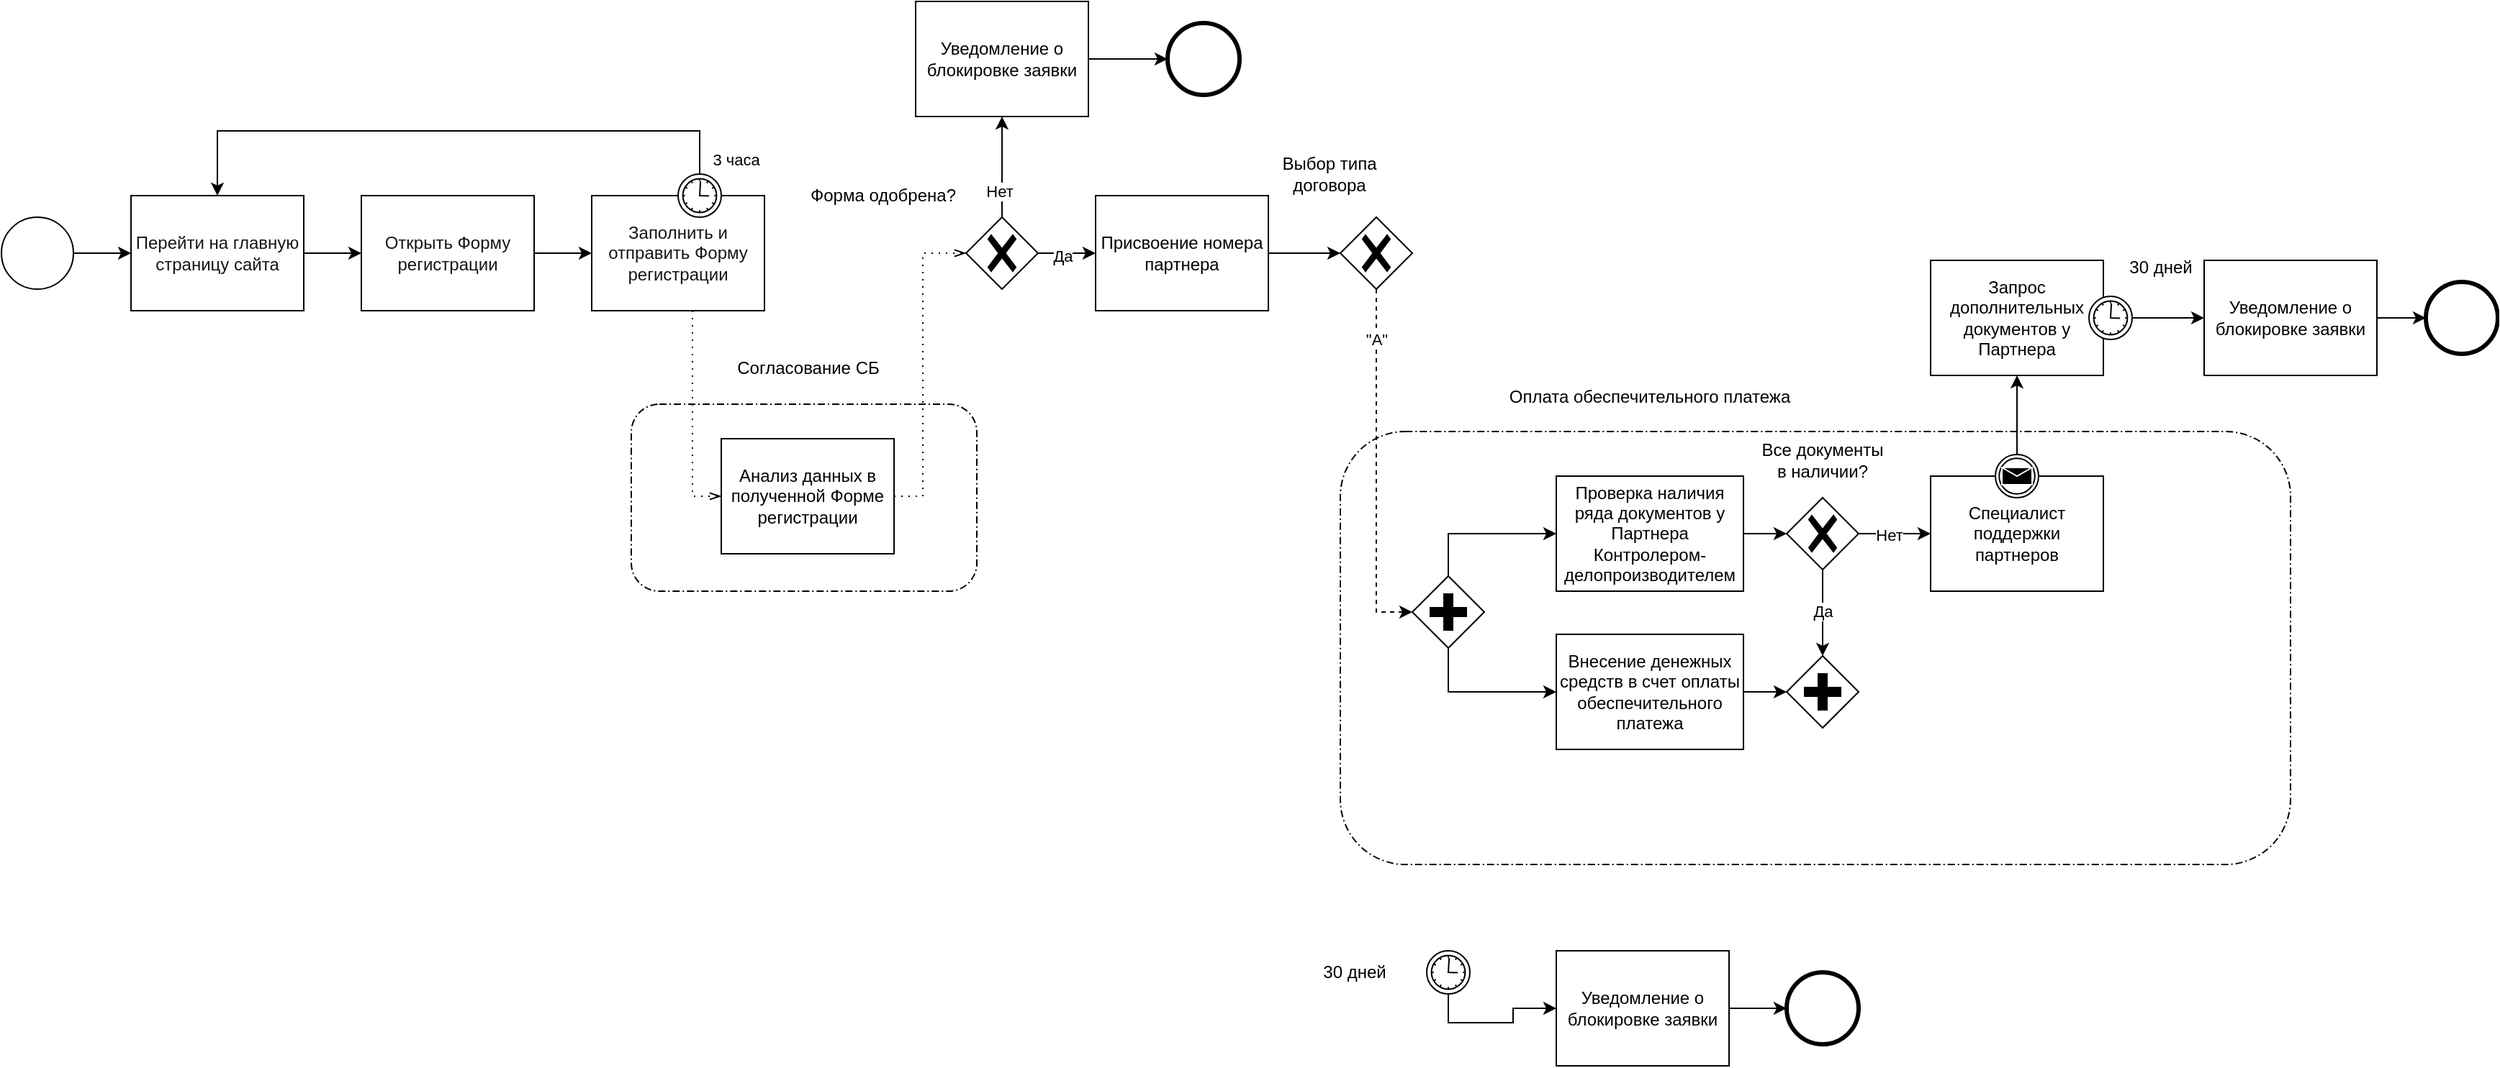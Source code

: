 <mxfile version="26.0.15">
  <diagram name="Страница — 1" id="Gn3U-QoOp7tTTw-YQVQX">
    <mxGraphModel dx="756" dy="687" grid="1" gridSize="10" guides="1" tooltips="1" connect="1" arrows="1" fold="1" page="1" pageScale="1" pageWidth="1169" pageHeight="827" math="0" shadow="0">
      <root>
        <mxCell id="0" />
        <mxCell id="1" parent="0" />
        <mxCell id="gkfEU69-krK6Z5Lcw23d-45" value="" style="points=[[0.25,0,0],[0.5,0,0],[0.75,0,0],[1,0.25,0],[1,0.5,0],[1,0.75,0],[0.75,1,0],[0.5,1,0],[0.25,1,0],[0,0.75,0],[0,0.5,0],[0,0.25,0]];rounded=1;dashed=1;dashPattern=5 2 1 2;labelPosition=center;verticalLabelPosition=middle;align=center;verticalAlign=middle;fontSize=8;html=1;whiteSpace=wrap;" vertex="1" parent="1">
          <mxGeometry x="1000" y="329" width="660" height="301" as="geometry" />
        </mxCell>
        <mxCell id="gkfEU69-krK6Z5Lcw23d-4" style="edgeStyle=orthogonalEdgeStyle;rounded=0;orthogonalLoop=1;jettySize=auto;html=1;entryX=0;entryY=0.5;entryDx=0;entryDy=0;entryPerimeter=0;" edge="1" parent="1" source="gkfEU69-krK6Z5Lcw23d-3" target="gkfEU69-krK6Z5Lcw23d-5">
          <mxGeometry relative="1" as="geometry">
            <mxPoint x="160" y="205" as="targetPoint" />
          </mxGeometry>
        </mxCell>
        <mxCell id="gkfEU69-krK6Z5Lcw23d-3" value="" style="points=[[0.145,0.145,0],[0.5,0,0],[0.855,0.145,0],[1,0.5,0],[0.855,0.855,0],[0.5,1,0],[0.145,0.855,0],[0,0.5,0]];shape=mxgraph.bpmn.event;html=1;verticalLabelPosition=bottom;labelBackgroundColor=#ffffff;verticalAlign=top;align=center;perimeter=ellipsePerimeter;outlineConnect=0;aspect=fixed;outline=standard;symbol=general;" vertex="1" parent="1">
          <mxGeometry x="70" y="180" width="50" height="50" as="geometry" />
        </mxCell>
        <mxCell id="gkfEU69-krK6Z5Lcw23d-5" value="&lt;span style=&quot;color: rgb(22, 22, 22); font-family: Arial, sans-serif; background-color: rgb(255, 255, 255);&quot;&gt;Перейти на главную страницу сайта&lt;/span&gt;" style="points=[[0.25,0,0],[0.5,0,0],[0.75,0,0],[1,0.25,0],[1,0.5,0],[1,0.75,0],[0.75,1,0],[0.5,1,0],[0.25,1,0],[0,0.75,0],[0,0.5,0],[0,0.25,0]];shape=mxgraph.bpmn.task2;whiteSpace=wrap;rectStyle=rounded;size=10;html=1;container=1;expand=0;collapsible=0;taskMarker=user;" vertex="1" parent="1">
          <mxGeometry x="160" y="165" width="120" height="80" as="geometry" />
        </mxCell>
        <mxCell id="gkfEU69-krK6Z5Lcw23d-6" value="&lt;span style=&quot;color: rgb(22, 22, 22); font-family: Arial, sans-serif; background-color: rgb(255, 255, 255);&quot;&gt;Открыть Форму регистрации&lt;/span&gt;" style="points=[[0.25,0,0],[0.5,0,0],[0.75,0,0],[1,0.25,0],[1,0.5,0],[1,0.75,0],[0.75,1,0],[0.5,1,0],[0.25,1,0],[0,0.75,0],[0,0.5,0],[0,0.25,0]];shape=mxgraph.bpmn.task2;whiteSpace=wrap;rectStyle=rounded;size=10;html=1;container=1;expand=0;collapsible=0;taskMarker=user;" vertex="1" parent="1">
          <mxGeometry x="320" y="165" width="120" height="80" as="geometry" />
        </mxCell>
        <mxCell id="gkfEU69-krK6Z5Lcw23d-7" style="edgeStyle=orthogonalEdgeStyle;rounded=0;orthogonalLoop=1;jettySize=auto;html=1;entryX=0;entryY=0.5;entryDx=0;entryDy=0;entryPerimeter=0;" edge="1" parent="1" source="gkfEU69-krK6Z5Lcw23d-5" target="gkfEU69-krK6Z5Lcw23d-6">
          <mxGeometry relative="1" as="geometry" />
        </mxCell>
        <mxCell id="gkfEU69-krK6Z5Lcw23d-8" value="&lt;span style=&quot;color: rgb(22, 22, 22); font-family: Arial, sans-serif; background-color: rgb(255, 255, 255);&quot;&gt;Заполнить и отправить Форму регистрации&lt;/span&gt;" style="points=[[0.25,0,0],[0.5,0,0],[0.75,0,0],[1,0.25,0],[1,0.5,0],[1,0.75,0],[0.75,1,0],[0.5,1,0],[0.25,1,0],[0,0.75,0],[0,0.5,0],[0,0.25,0]];shape=mxgraph.bpmn.task2;whiteSpace=wrap;rectStyle=rounded;size=10;html=1;container=1;expand=0;collapsible=0;taskMarker=user;" vertex="1" parent="1">
          <mxGeometry x="480" y="165" width="120" height="80" as="geometry" />
        </mxCell>
        <mxCell id="gkfEU69-krK6Z5Lcw23d-11" value="" style="points=[[0.145,0.145,0],[0.5,0,0],[0.855,0.145,0],[1,0.5,0],[0.855,0.855,0],[0.5,1,0],[0.145,0.855,0],[0,0.5,0]];shape=mxgraph.bpmn.event;html=1;verticalLabelPosition=bottom;labelBackgroundColor=#ffffff;verticalAlign=top;align=center;perimeter=ellipsePerimeter;outlineConnect=0;aspect=fixed;outline=standard;symbol=timer;" vertex="1" parent="gkfEU69-krK6Z5Lcw23d-8">
          <mxGeometry x="60" y="-15" width="30" height="30" as="geometry" />
        </mxCell>
        <mxCell id="gkfEU69-krK6Z5Lcw23d-9" style="edgeStyle=orthogonalEdgeStyle;rounded=0;orthogonalLoop=1;jettySize=auto;html=1;entryX=0;entryY=0.5;entryDx=0;entryDy=0;entryPerimeter=0;" edge="1" parent="1" source="gkfEU69-krK6Z5Lcw23d-6" target="gkfEU69-krK6Z5Lcw23d-8">
          <mxGeometry relative="1" as="geometry" />
        </mxCell>
        <mxCell id="gkfEU69-krK6Z5Lcw23d-12" style="edgeStyle=orthogonalEdgeStyle;rounded=0;orthogonalLoop=1;jettySize=auto;html=1;entryX=0.5;entryY=0;entryDx=0;entryDy=0;entryPerimeter=0;" edge="1" parent="1" source="gkfEU69-krK6Z5Lcw23d-11" target="gkfEU69-krK6Z5Lcw23d-5">
          <mxGeometry relative="1" as="geometry">
            <Array as="points">
              <mxPoint x="555" y="120" />
              <mxPoint x="220" y="120" />
            </Array>
          </mxGeometry>
        </mxCell>
        <mxCell id="gkfEU69-krK6Z5Lcw23d-13" value="3 часа" style="edgeLabel;html=1;align=center;verticalAlign=middle;resizable=0;points=[];" vertex="1" connectable="0" parent="gkfEU69-krK6Z5Lcw23d-12">
          <mxGeometry x="-0.498" y="2" relative="1" as="geometry">
            <mxPoint x="98" y="18" as="offset" />
          </mxGeometry>
        </mxCell>
        <mxCell id="gkfEU69-krK6Z5Lcw23d-14" value="" style="points=[[0.25,0,0],[0.5,0,0],[0.75,0,0],[1,0.25,0],[1,0.5,0],[1,0.75,0],[0.75,1,0],[0.5,1,0],[0.25,1,0],[0,0.75,0],[0,0.5,0],[0,0.25,0]];rounded=1;dashed=1;dashPattern=5 2 1 2;labelPosition=center;verticalLabelPosition=middle;align=center;verticalAlign=middle;fontSize=8;html=1;whiteSpace=wrap;" vertex="1" parent="1">
          <mxGeometry x="507.5" y="310" width="240" height="130" as="geometry" />
        </mxCell>
        <mxCell id="gkfEU69-krK6Z5Lcw23d-15" value="Анализ данных в полученной Форме регистрации" style="points=[[0.25,0,0],[0.5,0,0],[0.75,0,0],[1,0.25,0],[1,0.5,0],[1,0.75,0],[0.75,1,0],[0.5,1,0],[0.25,1,0],[0,0.75,0],[0,0.5,0],[0,0.25,0]];shape=mxgraph.bpmn.task2;whiteSpace=wrap;rectStyle=rounded;size=10;html=1;container=1;expand=0;collapsible=0;taskMarker=abstract;" vertex="1" parent="1">
          <mxGeometry x="570" y="334" width="120" height="80" as="geometry" />
        </mxCell>
        <mxCell id="gkfEU69-krK6Z5Lcw23d-16" value="" style="edgeStyle=elbowEdgeStyle;fontSize=12;html=1;endFill=0;startFill=0;endSize=6;startSize=6;dashed=1;dashPattern=1 4;endArrow=openThin;startArrow=none;rounded=0;exitX=0.5;exitY=1;exitDx=0;exitDy=0;exitPerimeter=0;entryX=0;entryY=0.5;entryDx=0;entryDy=0;entryPerimeter=0;" edge="1" parent="1" source="gkfEU69-krK6Z5Lcw23d-8" target="gkfEU69-krK6Z5Lcw23d-15">
          <mxGeometry width="160" relative="1" as="geometry">
            <mxPoint x="590" y="370" as="sourcePoint" />
            <mxPoint x="750" y="370" as="targetPoint" />
            <Array as="points">
              <mxPoint x="550" y="410" />
            </Array>
          </mxGeometry>
        </mxCell>
        <mxCell id="gkfEU69-krK6Z5Lcw23d-17" value="Согласование СБ" style="text;html=1;strokeColor=none;fillColor=none;align=center;verticalAlign=middle;whiteSpace=wrap;rounded=0;" vertex="1" parent="1">
          <mxGeometry x="572.5" y="270" width="115" height="30" as="geometry" />
        </mxCell>
        <mxCell id="gkfEU69-krK6Z5Lcw23d-18" value="Присвоение номера партнера" style="points=[[0.25,0,0],[0.5,0,0],[0.75,0,0],[1,0.25,0],[1,0.5,0],[1,0.75,0],[0.75,1,0],[0.5,1,0],[0.25,1,0],[0,0.75,0],[0,0.5,0],[0,0.25,0]];shape=mxgraph.bpmn.task2;whiteSpace=wrap;rectStyle=rounded;size=10;html=1;container=1;expand=0;collapsible=0;taskMarker=abstract;" vertex="1" parent="1">
          <mxGeometry x="830" y="165" width="120" height="80" as="geometry" />
        </mxCell>
        <mxCell id="gkfEU69-krK6Z5Lcw23d-19" value="" style="points=[[0.25,0.25,0],[0.5,0,0],[0.75,0.25,0],[1,0.5,0],[0.75,0.75,0],[0.5,1,0],[0.25,0.75,0],[0,0.5,0]];shape=mxgraph.bpmn.gateway2;html=1;verticalLabelPosition=bottom;labelBackgroundColor=#ffffff;verticalAlign=top;align=center;perimeter=rhombusPerimeter;outlineConnect=0;outline=none;symbol=none;gwType=exclusive;" vertex="1" parent="1">
          <mxGeometry x="740" y="180" width="50" height="50" as="geometry" />
        </mxCell>
        <mxCell id="gkfEU69-krK6Z5Lcw23d-22" value="" style="edgeStyle=elbowEdgeStyle;fontSize=12;html=1;endFill=0;startFill=0;endSize=6;startSize=6;dashed=1;dashPattern=1 4;endArrow=openThin;startArrow=none;rounded=0;exitX=1;exitY=0.5;exitDx=0;exitDy=0;exitPerimeter=0;" edge="1" parent="1" source="gkfEU69-krK6Z5Lcw23d-15" target="gkfEU69-krK6Z5Lcw23d-19">
          <mxGeometry width="160" relative="1" as="geometry">
            <mxPoint x="490" y="370" as="sourcePoint" />
            <mxPoint x="650" y="370" as="targetPoint" />
            <Array as="points">
              <mxPoint x="710" y="320" />
            </Array>
          </mxGeometry>
        </mxCell>
        <mxCell id="gkfEU69-krK6Z5Lcw23d-23" style="edgeStyle=orthogonalEdgeStyle;rounded=0;orthogonalLoop=1;jettySize=auto;html=1;entryX=0;entryY=0.5;entryDx=0;entryDy=0;entryPerimeter=0;" edge="1" parent="1" source="gkfEU69-krK6Z5Lcw23d-19" target="gkfEU69-krK6Z5Lcw23d-18">
          <mxGeometry relative="1" as="geometry" />
        </mxCell>
        <mxCell id="gkfEU69-krK6Z5Lcw23d-30" value="Да" style="edgeLabel;html=1;align=center;verticalAlign=middle;resizable=0;points=[];" vertex="1" connectable="0" parent="gkfEU69-krK6Z5Lcw23d-23">
          <mxGeometry x="-0.15" y="-2" relative="1" as="geometry">
            <mxPoint as="offset" />
          </mxGeometry>
        </mxCell>
        <mxCell id="gkfEU69-krK6Z5Lcw23d-24" value="Уведомление о блокировке заявки" style="points=[[0.25,0,0],[0.5,0,0],[0.75,0,0],[1,0.25,0],[1,0.5,0],[1,0.75,0],[0.75,1,0],[0.5,1,0],[0.25,1,0],[0,0.75,0],[0,0.5,0],[0,0.25,0]];shape=mxgraph.bpmn.task2;whiteSpace=wrap;rectStyle=rounded;size=10;html=1;container=1;expand=0;collapsible=0;taskMarker=abstract;" vertex="1" parent="1">
          <mxGeometry x="705" y="30" width="120" height="80" as="geometry" />
        </mxCell>
        <mxCell id="gkfEU69-krK6Z5Lcw23d-25" style="edgeStyle=orthogonalEdgeStyle;rounded=0;orthogonalLoop=1;jettySize=auto;html=1;entryX=0.5;entryY=1;entryDx=0;entryDy=0;entryPerimeter=0;" edge="1" parent="1" source="gkfEU69-krK6Z5Lcw23d-19" target="gkfEU69-krK6Z5Lcw23d-24">
          <mxGeometry relative="1" as="geometry" />
        </mxCell>
        <mxCell id="gkfEU69-krK6Z5Lcw23d-29" value="Нет" style="edgeLabel;html=1;align=center;verticalAlign=middle;resizable=0;points=[];" vertex="1" connectable="0" parent="gkfEU69-krK6Z5Lcw23d-25">
          <mxGeometry x="-0.48" y="2" relative="1" as="geometry">
            <mxPoint as="offset" />
          </mxGeometry>
        </mxCell>
        <mxCell id="gkfEU69-krK6Z5Lcw23d-28" value="Форма одобрена?" style="text;html=1;strokeColor=none;fillColor=none;align=center;verticalAlign=middle;whiteSpace=wrap;rounded=0;" vertex="1" parent="1">
          <mxGeometry x="625" y="150" width="115" height="30" as="geometry" />
        </mxCell>
        <mxCell id="gkfEU69-krK6Z5Lcw23d-31" value="" style="points=[[0.145,0.145,0],[0.5,0,0],[0.855,0.145,0],[1,0.5,0],[0.855,0.855,0],[0.5,1,0],[0.145,0.855,0],[0,0.5,0]];shape=mxgraph.bpmn.event;html=1;verticalLabelPosition=bottom;labelBackgroundColor=#ffffff;verticalAlign=top;align=center;perimeter=ellipsePerimeter;outlineConnect=0;aspect=fixed;outline=end;symbol=terminate2;" vertex="1" parent="1">
          <mxGeometry x="880" y="45" width="50" height="50" as="geometry" />
        </mxCell>
        <mxCell id="gkfEU69-krK6Z5Lcw23d-32" style="edgeStyle=orthogonalEdgeStyle;rounded=0;orthogonalLoop=1;jettySize=auto;html=1;entryX=0;entryY=0.5;entryDx=0;entryDy=0;entryPerimeter=0;" edge="1" parent="1" source="gkfEU69-krK6Z5Lcw23d-24" target="gkfEU69-krK6Z5Lcw23d-31">
          <mxGeometry relative="1" as="geometry" />
        </mxCell>
        <mxCell id="gkfEU69-krK6Z5Lcw23d-33" value="Проверка наличия ряда документов у Партнера Контролером-делопроизводителем" style="points=[[0.25,0,0],[0.5,0,0],[0.75,0,0],[1,0.25,0],[1,0.5,0],[1,0.75,0],[0.75,1,0],[0.5,1,0],[0.25,1,0],[0,0.75,0],[0,0.5,0],[0,0.25,0]];shape=mxgraph.bpmn.task2;whiteSpace=wrap;rectStyle=rounded;size=10;html=1;container=1;expand=0;collapsible=0;taskMarker=abstract;" vertex="1" parent="1">
          <mxGeometry x="1150" y="360" width="130" height="80" as="geometry" />
        </mxCell>
        <mxCell id="gkfEU69-krK6Z5Lcw23d-34" value="" style="points=[[0.25,0.25,0],[0.5,0,0],[0.75,0.25,0],[1,0.5,0],[0.75,0.75,0],[0.5,1,0],[0.25,0.75,0],[0,0.5,0]];shape=mxgraph.bpmn.gateway2;html=1;verticalLabelPosition=bottom;labelBackgroundColor=#ffffff;verticalAlign=top;align=center;perimeter=rhombusPerimeter;outlineConnect=0;outline=none;symbol=none;gwType=exclusive;" vertex="1" parent="1">
          <mxGeometry x="1000" y="180" width="50" height="50" as="geometry" />
        </mxCell>
        <mxCell id="gkfEU69-krK6Z5Lcw23d-35" style="edgeStyle=orthogonalEdgeStyle;rounded=0;orthogonalLoop=1;jettySize=auto;html=1;entryX=0;entryY=0.5;entryDx=0;entryDy=0;entryPerimeter=0;" edge="1" parent="1" source="gkfEU69-krK6Z5Lcw23d-18" target="gkfEU69-krK6Z5Lcw23d-34">
          <mxGeometry relative="1" as="geometry" />
        </mxCell>
        <mxCell id="gkfEU69-krK6Z5Lcw23d-36" value="Выбор типа договора" style="text;html=1;strokeColor=none;fillColor=none;align=center;verticalAlign=middle;whiteSpace=wrap;rounded=0;" vertex="1" parent="1">
          <mxGeometry x="935" y="135" width="115" height="30" as="geometry" />
        </mxCell>
        <mxCell id="gkfEU69-krK6Z5Lcw23d-37" style="edgeStyle=orthogonalEdgeStyle;rounded=0;orthogonalLoop=1;jettySize=auto;html=1;entryX=0;entryY=0.5;entryDx=0;entryDy=0;entryPerimeter=0;exitX=0.5;exitY=1;exitDx=0;exitDy=0;exitPerimeter=0;dashed=1;" edge="1" parent="1" source="gkfEU69-krK6Z5Lcw23d-34" target="gkfEU69-krK6Z5Lcw23d-48">
          <mxGeometry relative="1" as="geometry" />
        </mxCell>
        <mxCell id="gkfEU69-krK6Z5Lcw23d-38" value="&quot;А&quot;" style="edgeLabel;html=1;align=center;verticalAlign=middle;resizable=0;points=[];" vertex="1" connectable="0" parent="gkfEU69-krK6Z5Lcw23d-37">
          <mxGeometry x="-0.15" y="1" relative="1" as="geometry">
            <mxPoint x="-1" y="-71" as="offset" />
          </mxGeometry>
        </mxCell>
        <mxCell id="gkfEU69-krK6Z5Lcw23d-39" value="" style="points=[[0.145,0.145,0],[0.5,0,0],[0.855,0.145,0],[1,0.5,0],[0.855,0.855,0],[0.5,1,0],[0.145,0.855,0],[0,0.5,0]];shape=mxgraph.bpmn.event;html=1;verticalLabelPosition=bottom;labelBackgroundColor=#ffffff;verticalAlign=top;align=center;perimeter=ellipsePerimeter;outlineConnect=0;aspect=fixed;outline=standard;symbol=timer;" vertex="1" parent="1">
          <mxGeometry x="1060" y="690" width="30" height="30" as="geometry" />
        </mxCell>
        <mxCell id="gkfEU69-krK6Z5Lcw23d-40" value="Уведомление о блокировке заявки" style="points=[[0.25,0,0],[0.5,0,0],[0.75,0,0],[1,0.25,0],[1,0.5,0],[1,0.75,0],[0.75,1,0],[0.5,1,0],[0.25,1,0],[0,0.75,0],[0,0.5,0],[0,0.25,0]];shape=mxgraph.bpmn.task2;whiteSpace=wrap;rectStyle=rounded;size=10;html=1;container=1;expand=0;collapsible=0;taskMarker=abstract;" vertex="1" parent="1">
          <mxGeometry x="1150" y="690" width="120" height="80" as="geometry" />
        </mxCell>
        <mxCell id="gkfEU69-krK6Z5Lcw23d-41" style="edgeStyle=orthogonalEdgeStyle;rounded=0;orthogonalLoop=1;jettySize=auto;html=1;entryX=0;entryY=0.5;entryDx=0;entryDy=0;entryPerimeter=0;exitX=0.5;exitY=1;exitDx=0;exitDy=0;exitPerimeter=0;" edge="1" parent="1" source="gkfEU69-krK6Z5Lcw23d-39" target="gkfEU69-krK6Z5Lcw23d-40">
          <mxGeometry relative="1" as="geometry" />
        </mxCell>
        <mxCell id="gkfEU69-krK6Z5Lcw23d-42" value="30 дней" style="text;html=1;strokeColor=none;fillColor=none;align=center;verticalAlign=middle;whiteSpace=wrap;rounded=0;" vertex="1" parent="1">
          <mxGeometry x="980" y="690" width="60" height="30" as="geometry" />
        </mxCell>
        <mxCell id="gkfEU69-krK6Z5Lcw23d-43" value="" style="points=[[0.145,0.145,0],[0.5,0,0],[0.855,0.145,0],[1,0.5,0],[0.855,0.855,0],[0.5,1,0],[0.145,0.855,0],[0,0.5,0]];shape=mxgraph.bpmn.event;html=1;verticalLabelPosition=bottom;labelBackgroundColor=#ffffff;verticalAlign=top;align=center;perimeter=ellipsePerimeter;outlineConnect=0;aspect=fixed;outline=end;symbol=terminate2;" vertex="1" parent="1">
          <mxGeometry x="1310" y="705" width="50" height="50" as="geometry" />
        </mxCell>
        <mxCell id="gkfEU69-krK6Z5Lcw23d-44" style="edgeStyle=orthogonalEdgeStyle;rounded=0;orthogonalLoop=1;jettySize=auto;html=1;entryX=0;entryY=0.5;entryDx=0;entryDy=0;entryPerimeter=0;exitX=1;exitY=0.5;exitDx=0;exitDy=0;exitPerimeter=0;" edge="1" parent="1" source="gkfEU69-krK6Z5Lcw23d-40" target="gkfEU69-krK6Z5Lcw23d-43">
          <mxGeometry relative="1" as="geometry" />
        </mxCell>
        <mxCell id="gkfEU69-krK6Z5Lcw23d-46" value="Оплата обеспечительного платежа" style="text;html=1;strokeColor=none;fillColor=none;align=center;verticalAlign=middle;whiteSpace=wrap;rounded=0;" vertex="1" parent="1">
          <mxGeometry x="1100" y="290" width="230" height="30" as="geometry" />
        </mxCell>
        <mxCell id="gkfEU69-krK6Z5Lcw23d-47" value="Внесение денежных средств в счет оплаты обеспечительного платежа" style="points=[[0.25,0,0],[0.5,0,0],[0.75,0,0],[1,0.25,0],[1,0.5,0],[1,0.75,0],[0.75,1,0],[0.5,1,0],[0.25,1,0],[0,0.75,0],[0,0.5,0],[0,0.25,0]];shape=mxgraph.bpmn.task2;whiteSpace=wrap;rectStyle=rounded;size=10;html=1;container=1;expand=0;collapsible=0;taskMarker=abstract;" vertex="1" parent="1">
          <mxGeometry x="1150" y="470" width="130" height="80" as="geometry" />
        </mxCell>
        <mxCell id="gkfEU69-krK6Z5Lcw23d-48" value="" style="points=[[0.25,0.25,0],[0.5,0,0],[0.75,0.25,0],[1,0.5,0],[0.75,0.75,0],[0.5,1,0],[0.25,0.75,0],[0,0.5,0]];shape=mxgraph.bpmn.gateway2;html=1;verticalLabelPosition=bottom;labelBackgroundColor=#ffffff;verticalAlign=top;align=center;perimeter=rhombusPerimeter;outlineConnect=0;outline=none;symbol=none;gwType=parallel;" vertex="1" parent="1">
          <mxGeometry x="1050" y="429.5" width="50" height="50" as="geometry" />
        </mxCell>
        <mxCell id="gkfEU69-krK6Z5Lcw23d-49" style="edgeStyle=orthogonalEdgeStyle;rounded=0;orthogonalLoop=1;jettySize=auto;html=1;entryX=0;entryY=0.5;entryDx=0;entryDy=0;entryPerimeter=0;exitX=0.5;exitY=0;exitDx=0;exitDy=0;exitPerimeter=0;" edge="1" parent="1" source="gkfEU69-krK6Z5Lcw23d-48" target="gkfEU69-krK6Z5Lcw23d-33">
          <mxGeometry relative="1" as="geometry" />
        </mxCell>
        <mxCell id="gkfEU69-krK6Z5Lcw23d-50" style="edgeStyle=orthogonalEdgeStyle;rounded=0;orthogonalLoop=1;jettySize=auto;html=1;entryX=0;entryY=0.5;entryDx=0;entryDy=0;entryPerimeter=0;exitX=0.5;exitY=1;exitDx=0;exitDy=0;exitPerimeter=0;" edge="1" parent="1" source="gkfEU69-krK6Z5Lcw23d-48" target="gkfEU69-krK6Z5Lcw23d-47">
          <mxGeometry relative="1" as="geometry" />
        </mxCell>
        <mxCell id="gkfEU69-krK6Z5Lcw23d-51" value="" style="points=[[0.25,0.25,0],[0.5,0,0],[0.75,0.25,0],[1,0.5,0],[0.75,0.75,0],[0.5,1,0],[0.25,0.75,0],[0,0.5,0]];shape=mxgraph.bpmn.gateway2;html=1;verticalLabelPosition=bottom;labelBackgroundColor=#ffffff;verticalAlign=top;align=center;perimeter=rhombusPerimeter;outlineConnect=0;outline=none;symbol=none;gwType=parallel;" vertex="1" parent="1">
          <mxGeometry x="1310" y="485" width="50" height="50" as="geometry" />
        </mxCell>
        <mxCell id="gkfEU69-krK6Z5Lcw23d-52" value="" style="points=[[0.25,0.25,0],[0.5,0,0],[0.75,0.25,0],[1,0.5,0],[0.75,0.75,0],[0.5,1,0],[0.25,0.75,0],[0,0.5,0]];shape=mxgraph.bpmn.gateway2;html=1;verticalLabelPosition=bottom;labelBackgroundColor=#ffffff;verticalAlign=top;align=center;perimeter=rhombusPerimeter;outlineConnect=0;outline=none;symbol=none;gwType=exclusive;" vertex="1" parent="1">
          <mxGeometry x="1310" y="375" width="50" height="50" as="geometry" />
        </mxCell>
        <mxCell id="gkfEU69-krK6Z5Lcw23d-54" value="Все документы в наличии?" style="text;html=1;strokeColor=none;fillColor=none;align=center;verticalAlign=middle;whiteSpace=wrap;rounded=0;" vertex="1" parent="1">
          <mxGeometry x="1290" y="334" width="90" height="30" as="geometry" />
        </mxCell>
        <mxCell id="gkfEU69-krK6Z5Lcw23d-55" value="Специалист поддержки партнеров" style="points=[[0.25,0,0],[0.5,0,0],[0.75,0,0],[1,0.25,0],[1,0.5,0],[1,0.75,0],[0.75,1,0],[0.5,1,0],[0.25,1,0],[0,0.75,0],[0,0.5,0],[0,0.25,0]];shape=mxgraph.bpmn.task2;whiteSpace=wrap;rectStyle=rounded;size=10;html=1;container=1;expand=0;collapsible=0;taskMarker=abstract;" vertex="1" parent="1">
          <mxGeometry x="1410" y="360" width="120" height="80" as="geometry" />
        </mxCell>
        <mxCell id="gkfEU69-krK6Z5Lcw23d-77" value="" style="points=[[0.145,0.145,0],[0.5,0,0],[0.855,0.145,0],[1,0.5,0],[0.855,0.855,0],[0.5,1,0],[0.145,0.855,0],[0,0.5,0]];shape=mxgraph.bpmn.event;html=1;verticalLabelPosition=bottom;labelBackgroundColor=#ffffff;verticalAlign=top;align=center;perimeter=ellipsePerimeter;outlineConnect=0;aspect=fixed;outline=throwing;symbol=message;" vertex="1" parent="gkfEU69-krK6Z5Lcw23d-55">
          <mxGeometry x="45" y="-15" width="30" height="30" as="geometry" />
        </mxCell>
        <mxCell id="gkfEU69-krK6Z5Lcw23d-62" style="edgeStyle=orthogonalEdgeStyle;rounded=0;orthogonalLoop=1;jettySize=auto;html=1;entryX=0;entryY=0.5;entryDx=0;entryDy=0;entryPerimeter=0;" edge="1" parent="1" source="gkfEU69-krK6Z5Lcw23d-33" target="gkfEU69-krK6Z5Lcw23d-52">
          <mxGeometry relative="1" as="geometry" />
        </mxCell>
        <mxCell id="gkfEU69-krK6Z5Lcw23d-63" style="edgeStyle=orthogonalEdgeStyle;rounded=0;orthogonalLoop=1;jettySize=auto;html=1;entryX=0;entryY=0.5;entryDx=0;entryDy=0;entryPerimeter=0;" edge="1" parent="1" source="gkfEU69-krK6Z5Lcw23d-52" target="gkfEU69-krK6Z5Lcw23d-55">
          <mxGeometry relative="1" as="geometry" />
        </mxCell>
        <mxCell id="gkfEU69-krK6Z5Lcw23d-64" value="Нет" style="edgeLabel;html=1;align=center;verticalAlign=middle;resizable=0;points=[];" vertex="1" connectable="0" parent="gkfEU69-krK6Z5Lcw23d-63">
          <mxGeometry x="-0.154" y="-1" relative="1" as="geometry">
            <mxPoint as="offset" />
          </mxGeometry>
        </mxCell>
        <mxCell id="gkfEU69-krK6Z5Lcw23d-65" style="edgeStyle=orthogonalEdgeStyle;rounded=0;orthogonalLoop=1;jettySize=auto;html=1;entryX=0;entryY=0.5;entryDx=0;entryDy=0;entryPerimeter=0;" edge="1" parent="1" source="gkfEU69-krK6Z5Lcw23d-47" target="gkfEU69-krK6Z5Lcw23d-51">
          <mxGeometry relative="1" as="geometry" />
        </mxCell>
        <mxCell id="gkfEU69-krK6Z5Lcw23d-67" style="edgeStyle=orthogonalEdgeStyle;rounded=0;orthogonalLoop=1;jettySize=auto;html=1;entryX=0.5;entryY=0;entryDx=0;entryDy=0;entryPerimeter=0;" edge="1" parent="1" source="gkfEU69-krK6Z5Lcw23d-52" target="gkfEU69-krK6Z5Lcw23d-51">
          <mxGeometry relative="1" as="geometry" />
        </mxCell>
        <mxCell id="gkfEU69-krK6Z5Lcw23d-68" value="Да" style="edgeLabel;html=1;align=center;verticalAlign=middle;resizable=0;points=[];" vertex="1" connectable="0" parent="gkfEU69-krK6Z5Lcw23d-67">
          <mxGeometry x="-0.035" relative="1" as="geometry">
            <mxPoint as="offset" />
          </mxGeometry>
        </mxCell>
        <mxCell id="gkfEU69-krK6Z5Lcw23d-69" value="Запрос дополнительных документов у Партнера" style="points=[[0.25,0,0],[0.5,0,0],[0.75,0,0],[1,0.25,0],[1,0.5,0],[1,0.75,0],[0.75,1,0],[0.5,1,0],[0.25,1,0],[0,0.75,0],[0,0.5,0],[0,0.25,0]];shape=mxgraph.bpmn.task2;whiteSpace=wrap;rectStyle=rounded;size=10;html=1;container=1;expand=0;collapsible=0;taskMarker=abstract;" vertex="1" parent="1">
          <mxGeometry x="1410" y="210" width="120" height="80" as="geometry" />
        </mxCell>
        <mxCell id="gkfEU69-krK6Z5Lcw23d-71" value="" style="points=[[0.145,0.145,0],[0.5,0,0],[0.855,0.145,0],[1,0.5,0],[0.855,0.855,0],[0.5,1,0],[0.145,0.855,0],[0,0.5,0]];shape=mxgraph.bpmn.event;html=1;verticalLabelPosition=bottom;labelBackgroundColor=#ffffff;verticalAlign=top;align=center;perimeter=ellipsePerimeter;outlineConnect=0;aspect=fixed;outline=standard;symbol=timer;" vertex="1" parent="1">
          <mxGeometry x="1520" y="235" width="30" height="30" as="geometry" />
        </mxCell>
        <mxCell id="gkfEU69-krK6Z5Lcw23d-72" value="30 дней" style="text;html=1;strokeColor=none;fillColor=none;align=center;verticalAlign=middle;whiteSpace=wrap;rounded=0;" vertex="1" parent="1">
          <mxGeometry x="1540" y="200" width="60" height="30" as="geometry" />
        </mxCell>
        <mxCell id="gkfEU69-krK6Z5Lcw23d-73" value="Уведомление о блокировке заявки" style="points=[[0.25,0,0],[0.5,0,0],[0.75,0,0],[1,0.25,0],[1,0.5,0],[1,0.75,0],[0.75,1,0],[0.5,1,0],[0.25,1,0],[0,0.75,0],[0,0.5,0],[0,0.25,0]];shape=mxgraph.bpmn.task2;whiteSpace=wrap;rectStyle=rounded;size=10;html=1;container=1;expand=0;collapsible=0;taskMarker=abstract;" vertex="1" parent="1">
          <mxGeometry x="1600" y="210" width="120" height="80" as="geometry" />
        </mxCell>
        <mxCell id="gkfEU69-krK6Z5Lcw23d-74" style="edgeStyle=orthogonalEdgeStyle;rounded=0;orthogonalLoop=1;jettySize=auto;html=1;entryX=0;entryY=0.5;entryDx=0;entryDy=0;entryPerimeter=0;" edge="1" parent="1" source="gkfEU69-krK6Z5Lcw23d-71" target="gkfEU69-krK6Z5Lcw23d-73">
          <mxGeometry relative="1" as="geometry" />
        </mxCell>
        <mxCell id="gkfEU69-krK6Z5Lcw23d-75" value="" style="points=[[0.145,0.145,0],[0.5,0,0],[0.855,0.145,0],[1,0.5,0],[0.855,0.855,0],[0.5,1,0],[0.145,0.855,0],[0,0.5,0]];shape=mxgraph.bpmn.event;html=1;verticalLabelPosition=bottom;labelBackgroundColor=#ffffff;verticalAlign=top;align=center;perimeter=ellipsePerimeter;outlineConnect=0;aspect=fixed;outline=end;symbol=terminate2;" vertex="1" parent="1">
          <mxGeometry x="1754" y="225" width="50" height="50" as="geometry" />
        </mxCell>
        <mxCell id="gkfEU69-krK6Z5Lcw23d-76" style="edgeStyle=orthogonalEdgeStyle;rounded=0;orthogonalLoop=1;jettySize=auto;html=1;entryX=0;entryY=0.5;entryDx=0;entryDy=0;entryPerimeter=0;" edge="1" parent="1" source="gkfEU69-krK6Z5Lcw23d-73" target="gkfEU69-krK6Z5Lcw23d-75">
          <mxGeometry relative="1" as="geometry" />
        </mxCell>
        <mxCell id="gkfEU69-krK6Z5Lcw23d-78" style="edgeStyle=orthogonalEdgeStyle;rounded=0;orthogonalLoop=1;jettySize=auto;html=1;entryX=0.5;entryY=1;entryDx=0;entryDy=0;entryPerimeter=0;" edge="1" parent="1" source="gkfEU69-krK6Z5Lcw23d-77" target="gkfEU69-krK6Z5Lcw23d-69">
          <mxGeometry relative="1" as="geometry" />
        </mxCell>
      </root>
    </mxGraphModel>
  </diagram>
</mxfile>
